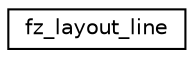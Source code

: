 digraph "Graphical Class Hierarchy"
{
 // LATEX_PDF_SIZE
  edge [fontname="Helvetica",fontsize="10",labelfontname="Helvetica",labelfontsize="10"];
  node [fontname="Helvetica",fontsize="10",shape=record];
  rankdir="LR";
  Node0 [label="fz_layout_line",height=0.2,width=0.4,color="black", fillcolor="white", style="filled",URL="$structfz__layout__line.html",tooltip=" "];
}

